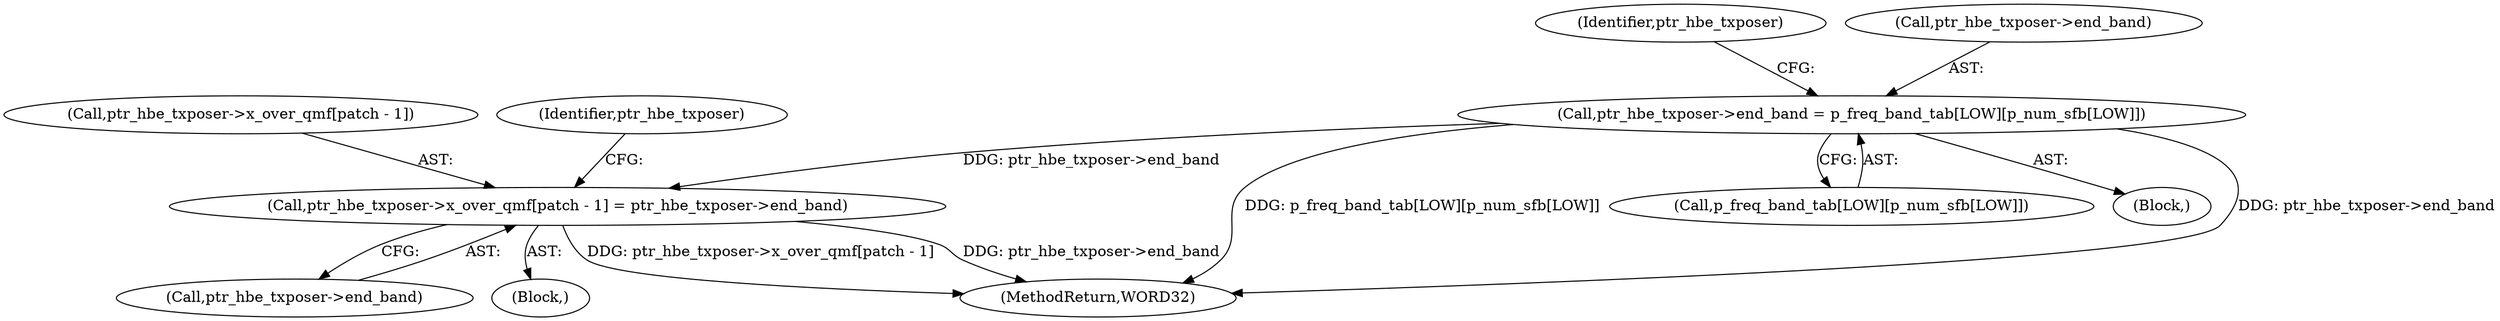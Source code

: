 digraph "0_Android_04e8cd58f075bec5892e369c8deebca9c67e855c_4@pointer" {
"1000124" [label="(Call,ptr_hbe_txposer->end_band = p_freq_band_tab[LOW][p_num_sfb[LOW]])"];
"1000560" [label="(Call,ptr_hbe_txposer->x_over_qmf[patch - 1] = ptr_hbe_txposer->end_band)"];
"1000561" [label="(Call,ptr_hbe_txposer->x_over_qmf[patch - 1])"];
"1000559" [label="(Block,)"];
"1000137" [label="(Identifier,ptr_hbe_txposer)"];
"1000591" [label="(MethodReturn,WORD32)"];
"1000568" [label="(Call,ptr_hbe_txposer->end_band)"];
"1000560" [label="(Call,ptr_hbe_txposer->x_over_qmf[patch - 1] = ptr_hbe_txposer->end_band)"];
"1000128" [label="(Call,p_freq_band_tab[LOW][p_num_sfb[LOW]])"];
"1000125" [label="(Call,ptr_hbe_txposer->end_band)"];
"1000124" [label="(Call,ptr_hbe_txposer->end_band = p_freq_band_tab[LOW][p_num_sfb[LOW]])"];
"1000573" [label="(Identifier,ptr_hbe_txposer)"];
"1000114" [label="(Block,)"];
"1000124" -> "1000114"  [label="AST: "];
"1000124" -> "1000128"  [label="CFG: "];
"1000125" -> "1000124"  [label="AST: "];
"1000128" -> "1000124"  [label="AST: "];
"1000137" -> "1000124"  [label="CFG: "];
"1000124" -> "1000591"  [label="DDG: ptr_hbe_txposer->end_band"];
"1000124" -> "1000591"  [label="DDG: p_freq_band_tab[LOW][p_num_sfb[LOW]]"];
"1000124" -> "1000560"  [label="DDG: ptr_hbe_txposer->end_band"];
"1000560" -> "1000559"  [label="AST: "];
"1000560" -> "1000568"  [label="CFG: "];
"1000561" -> "1000560"  [label="AST: "];
"1000568" -> "1000560"  [label="AST: "];
"1000573" -> "1000560"  [label="CFG: "];
"1000560" -> "1000591"  [label="DDG: ptr_hbe_txposer->end_band"];
"1000560" -> "1000591"  [label="DDG: ptr_hbe_txposer->x_over_qmf[patch - 1]"];
}
